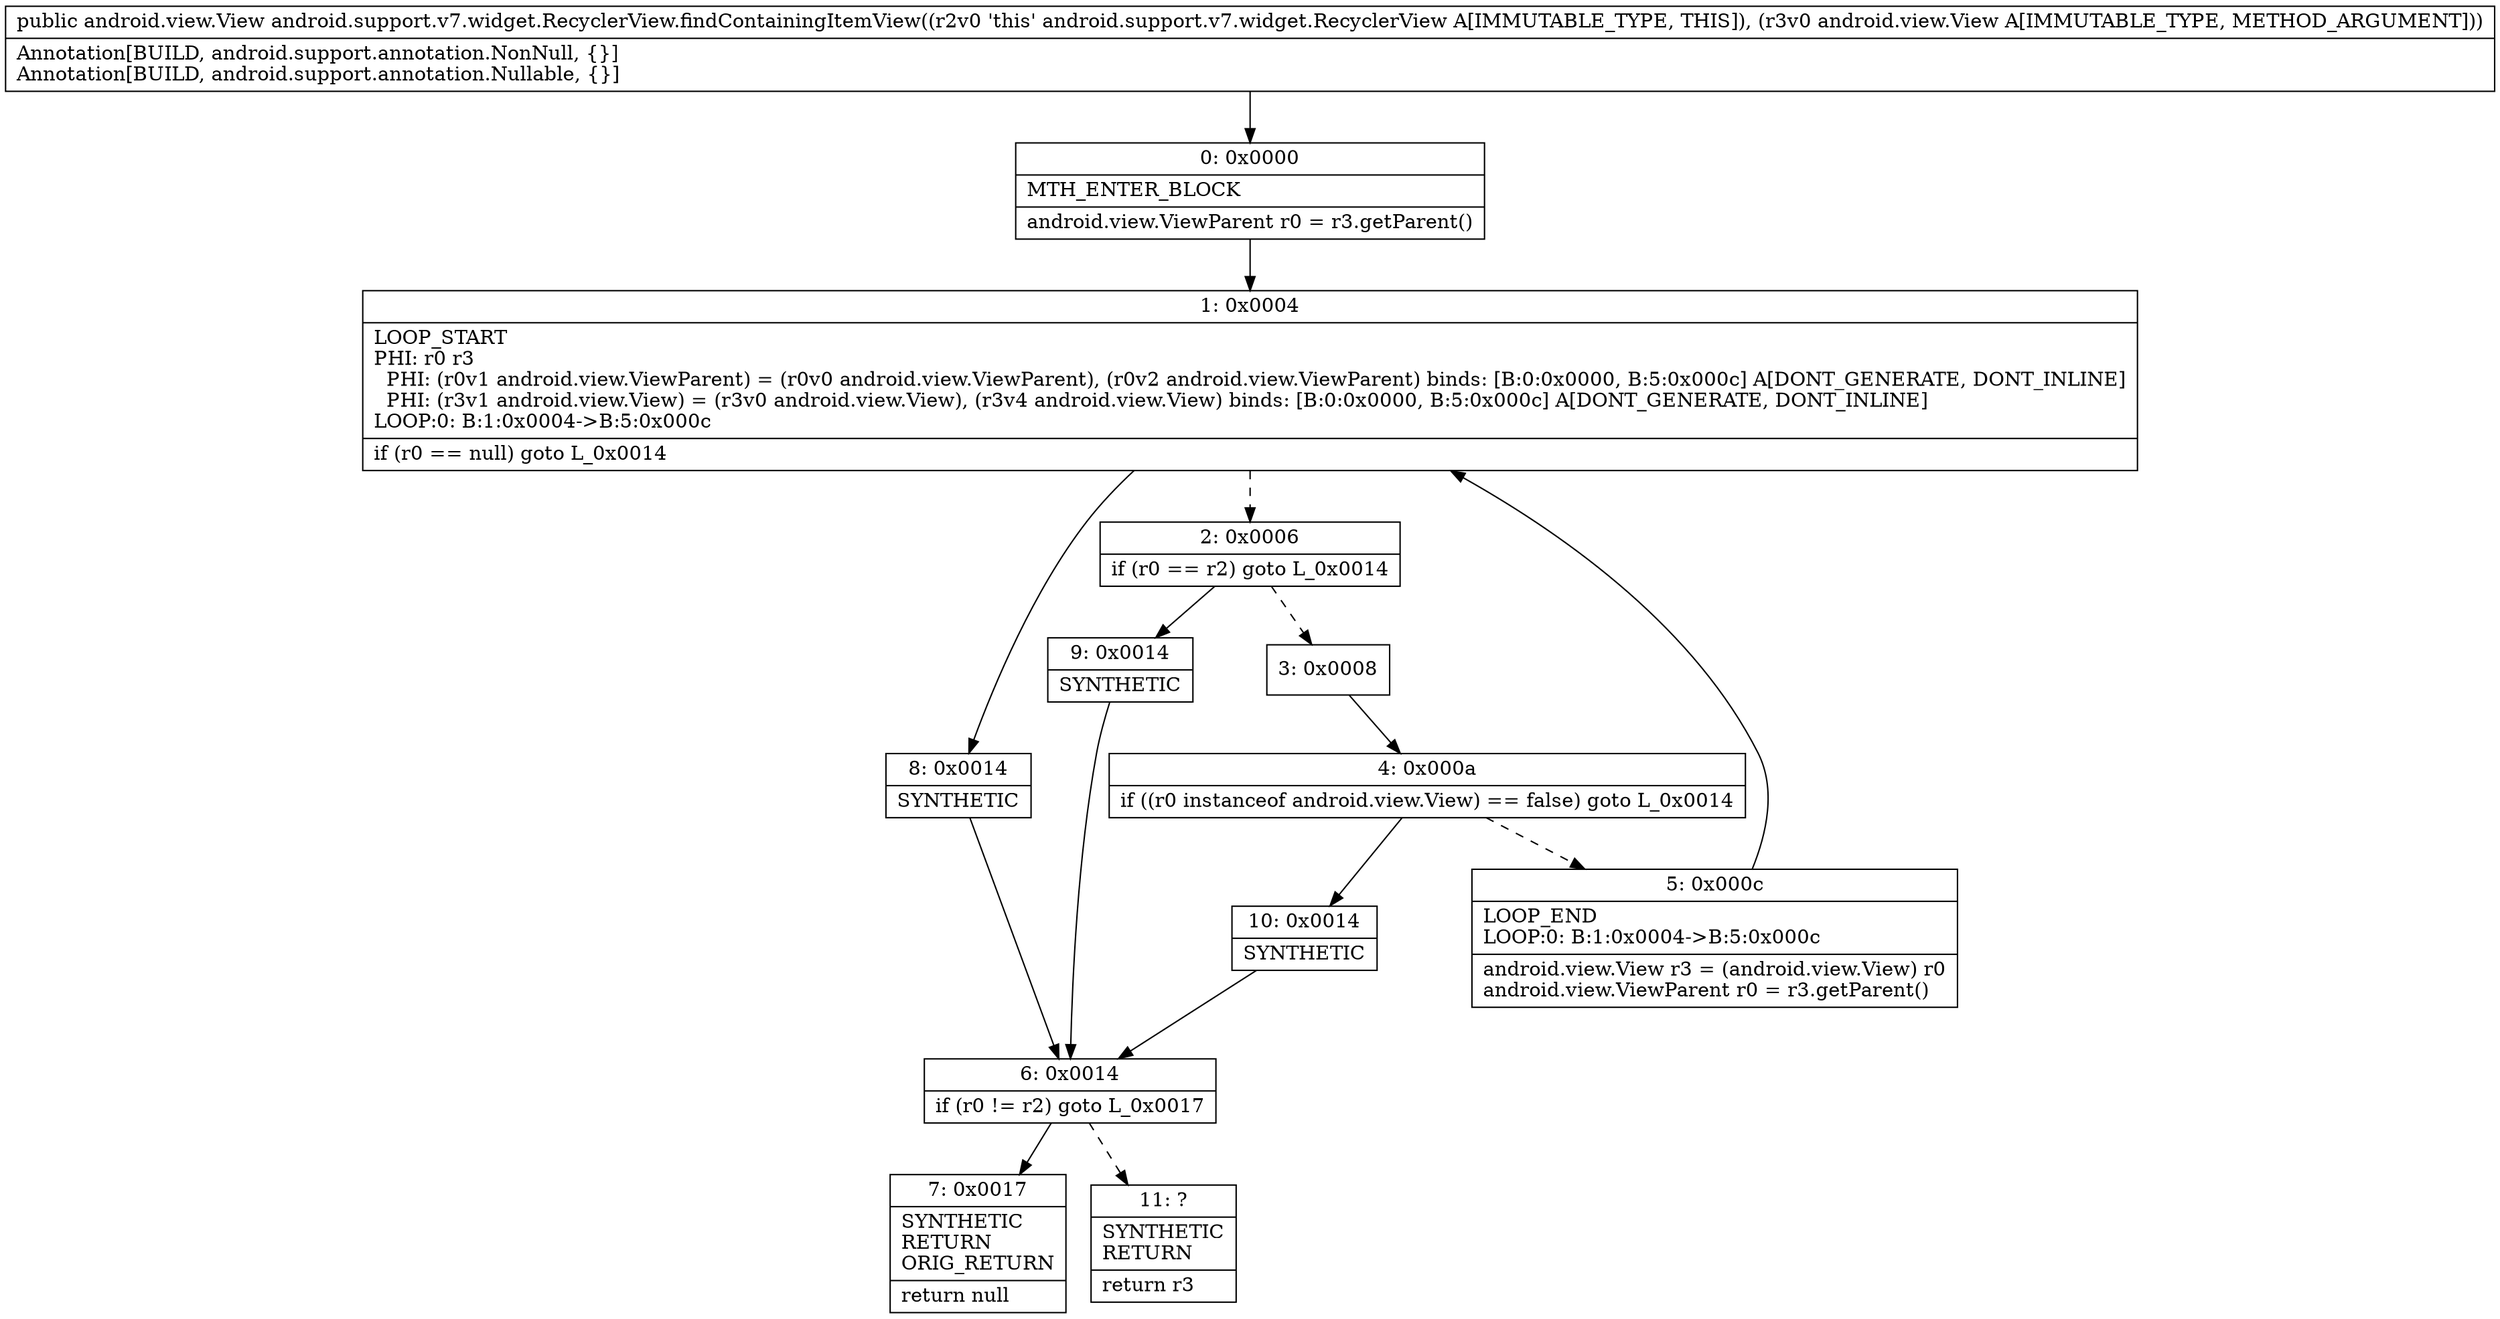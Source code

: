 digraph "CFG forandroid.support.v7.widget.RecyclerView.findContainingItemView(Landroid\/view\/View;)Landroid\/view\/View;" {
Node_0 [shape=record,label="{0\:\ 0x0000|MTH_ENTER_BLOCK\l|android.view.ViewParent r0 = r3.getParent()\l}"];
Node_1 [shape=record,label="{1\:\ 0x0004|LOOP_START\lPHI: r0 r3 \l  PHI: (r0v1 android.view.ViewParent) = (r0v0 android.view.ViewParent), (r0v2 android.view.ViewParent) binds: [B:0:0x0000, B:5:0x000c] A[DONT_GENERATE, DONT_INLINE]\l  PHI: (r3v1 android.view.View) = (r3v0 android.view.View), (r3v4 android.view.View) binds: [B:0:0x0000, B:5:0x000c] A[DONT_GENERATE, DONT_INLINE]\lLOOP:0: B:1:0x0004\-\>B:5:0x000c\l|if (r0 == null) goto L_0x0014\l}"];
Node_2 [shape=record,label="{2\:\ 0x0006|if (r0 == r2) goto L_0x0014\l}"];
Node_3 [shape=record,label="{3\:\ 0x0008}"];
Node_4 [shape=record,label="{4\:\ 0x000a|if ((r0 instanceof android.view.View) == false) goto L_0x0014\l}"];
Node_5 [shape=record,label="{5\:\ 0x000c|LOOP_END\lLOOP:0: B:1:0x0004\-\>B:5:0x000c\l|android.view.View r3 = (android.view.View) r0\landroid.view.ViewParent r0 = r3.getParent()\l}"];
Node_6 [shape=record,label="{6\:\ 0x0014|if (r0 != r2) goto L_0x0017\l}"];
Node_7 [shape=record,label="{7\:\ 0x0017|SYNTHETIC\lRETURN\lORIG_RETURN\l|return null\l}"];
Node_8 [shape=record,label="{8\:\ 0x0014|SYNTHETIC\l}"];
Node_9 [shape=record,label="{9\:\ 0x0014|SYNTHETIC\l}"];
Node_10 [shape=record,label="{10\:\ 0x0014|SYNTHETIC\l}"];
Node_11 [shape=record,label="{11\:\ ?|SYNTHETIC\lRETURN\l|return r3\l}"];
MethodNode[shape=record,label="{public android.view.View android.support.v7.widget.RecyclerView.findContainingItemView((r2v0 'this' android.support.v7.widget.RecyclerView A[IMMUTABLE_TYPE, THIS]), (r3v0 android.view.View A[IMMUTABLE_TYPE, METHOD_ARGUMENT]))  | Annotation[BUILD, android.support.annotation.NonNull, \{\}]\lAnnotation[BUILD, android.support.annotation.Nullable, \{\}]\l}"];
MethodNode -> Node_0;
Node_0 -> Node_1;
Node_1 -> Node_2[style=dashed];
Node_1 -> Node_8;
Node_2 -> Node_3[style=dashed];
Node_2 -> Node_9;
Node_3 -> Node_4;
Node_4 -> Node_5[style=dashed];
Node_4 -> Node_10;
Node_5 -> Node_1;
Node_6 -> Node_7;
Node_6 -> Node_11[style=dashed];
Node_8 -> Node_6;
Node_9 -> Node_6;
Node_10 -> Node_6;
}

